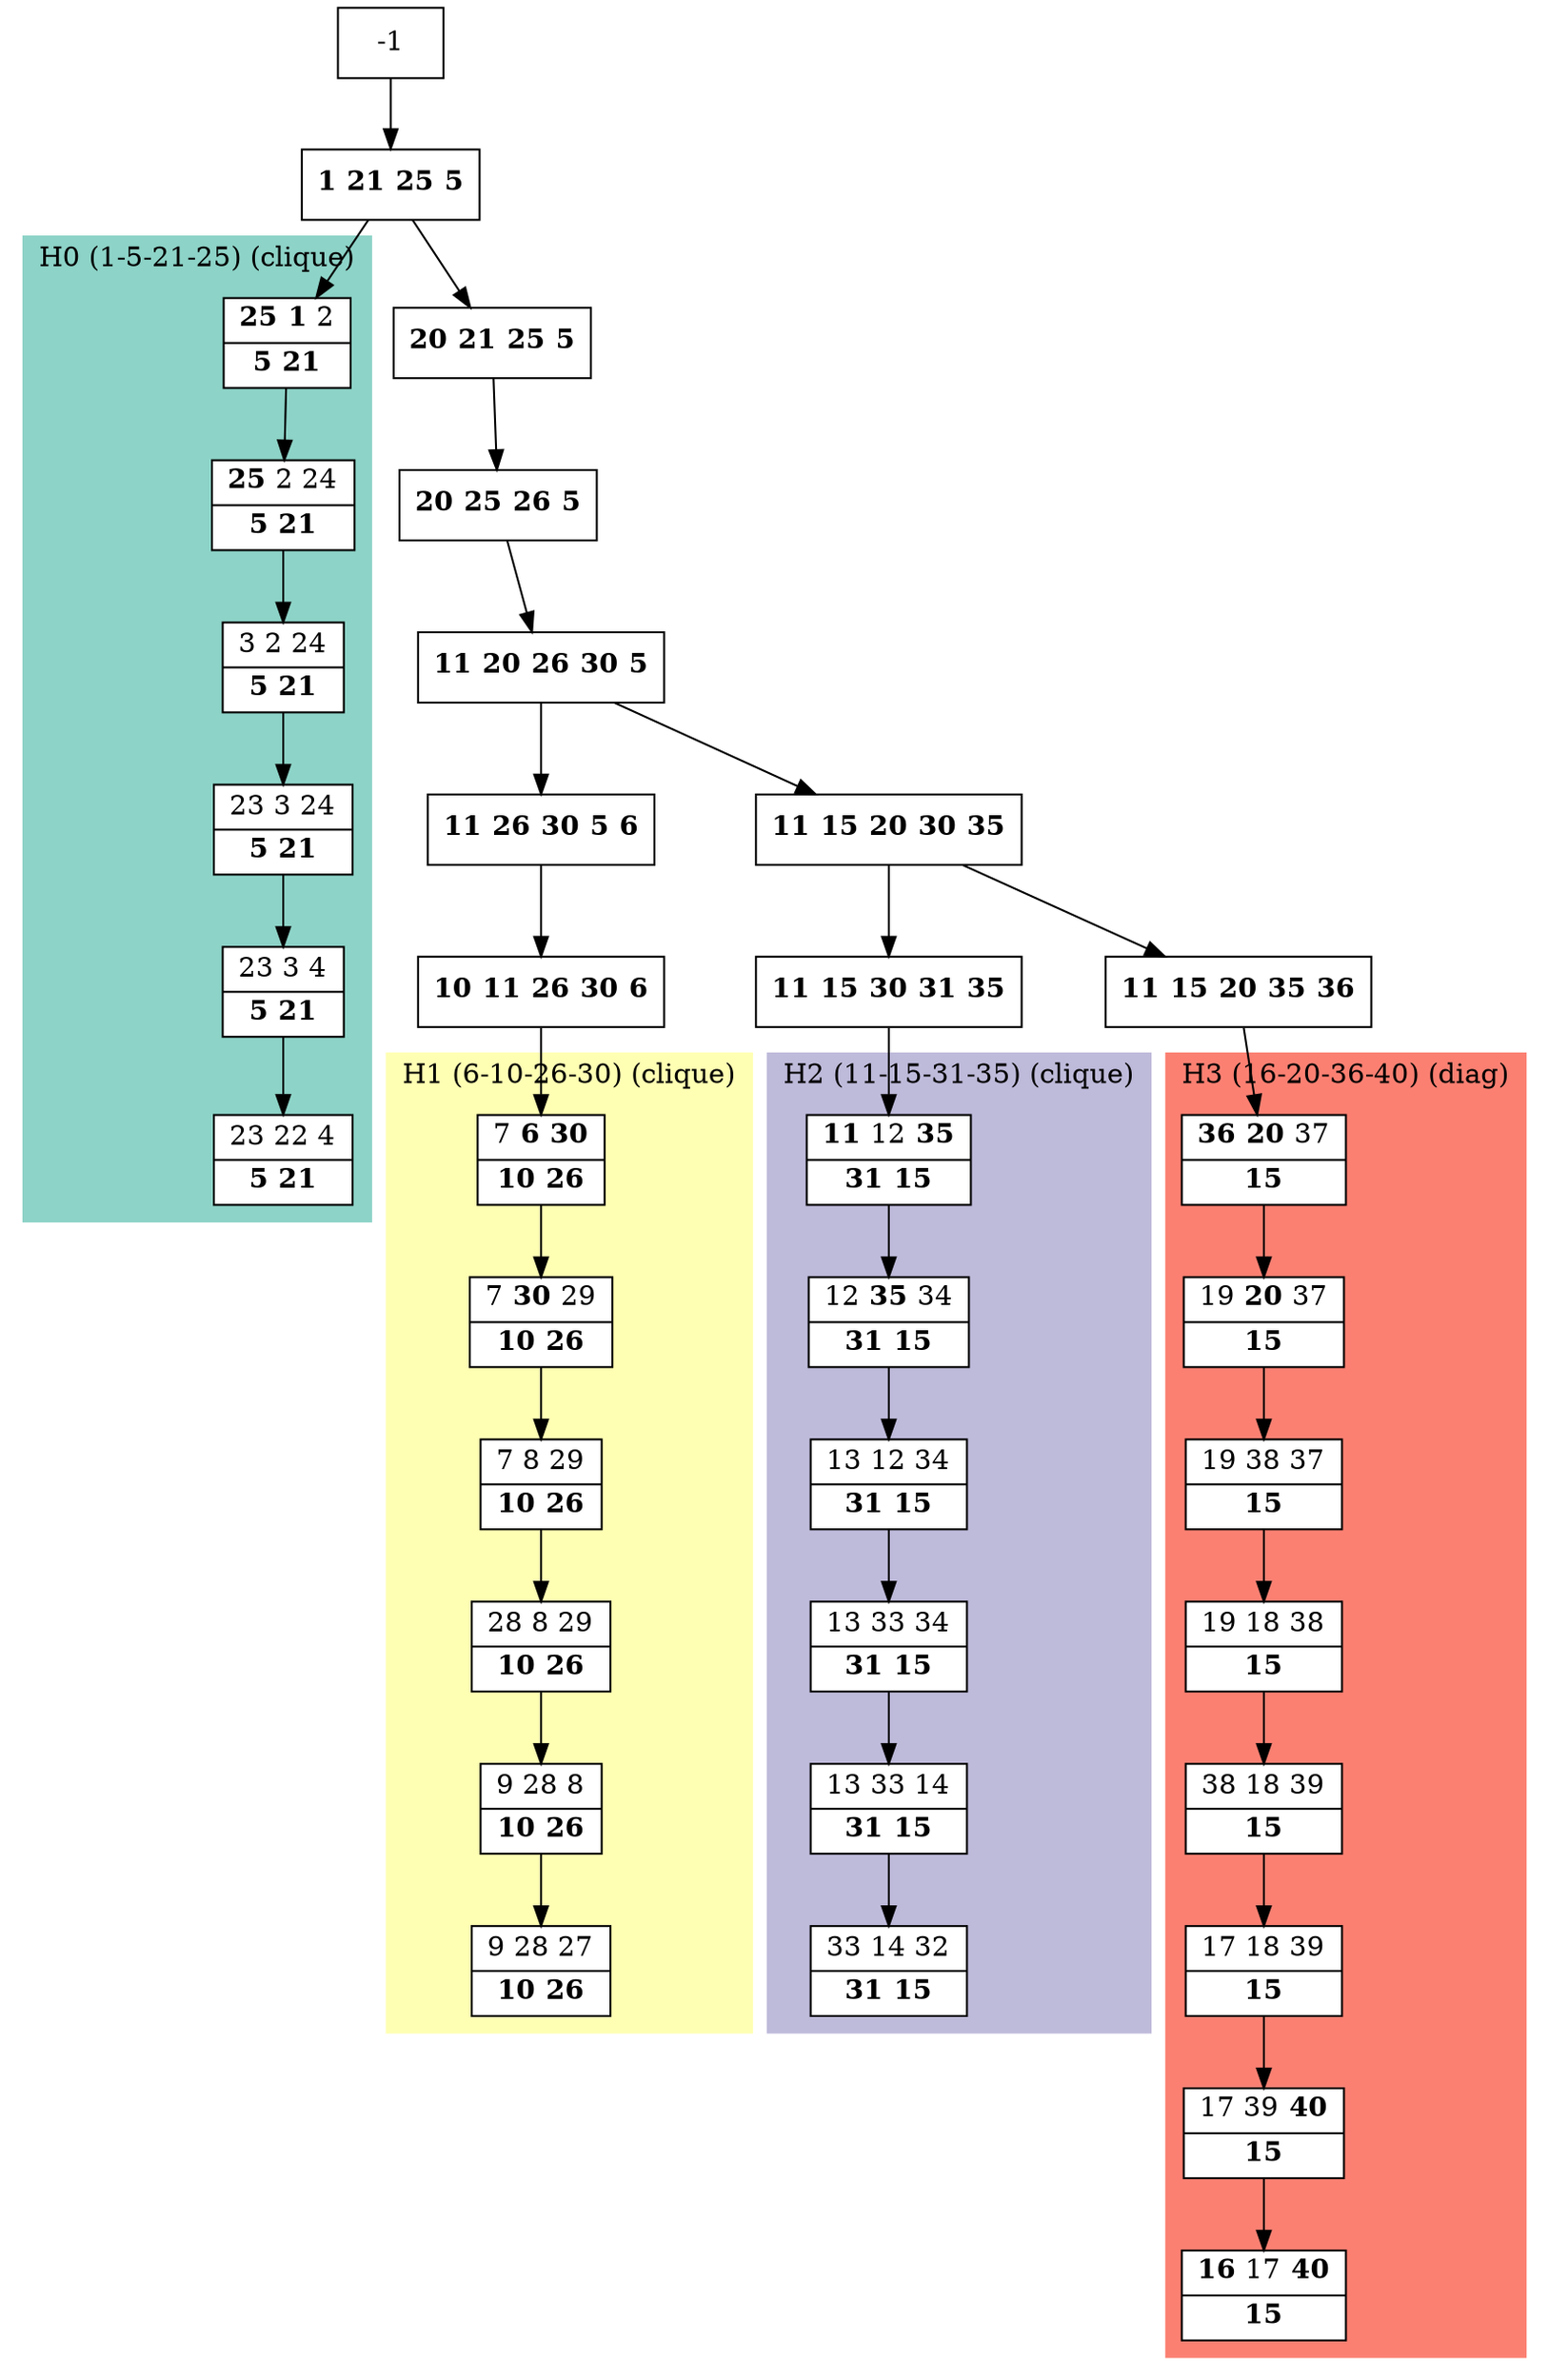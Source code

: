 digraph G {
    node [shape=box];
    subgraph cluster0 {
        node [style=filled,fillcolor=white];
        labeljust="l";
        style=filled;
        color="#8DD3C7";
        H0_0 -> H0_1 -> H0_2 -> H0_3 -> H0_4 -> H0_5;
        label="H0 (1-5-21-25) (clique)";
    }
    subgraph cluster1 {
        node [style=filled,fillcolor=white];
        labeljust="l";
        style=filled;
        color="#FFFFB3";
        H1_0 -> H1_1 -> H1_2 -> H1_3 -> H1_4 -> H1_5;
        label="H1 (6-10-26-30) (clique)";
    }
    subgraph cluster2 {
        node [style=filled,fillcolor=white];
        labeljust="l";
        style=filled;
        color="#BEBADA";
        H2_0 -> H2_1 -> H2_2 -> H2_3 -> H2_4 -> H2_5;
        label="H2 (11-15-31-35) (clique)";
    }
    subgraph cluster3 {
        node [style=filled,fillcolor=white];
        labeljust="l";
        style=filled;
        color="#FB8072";
        H3_7 -> H3_6 -> H3_5 -> H3_4 -> H3_3 -> H3_2 -> H3_1 -> H3_0;
        label="H3 (16-20-36-40) (diag)";
    }
     1 [shape=record,label= <{ <b>1</b> <b>21</b> <b>25</b> <b>5</b>}> ];
     -1  ->  1;
     H0_0 [shape=record,label= <{ <b>25</b> <b>1</b> 2|  <b>5</b> <b>21</b>}> ];
     1  ->  H0_0;
     H0_1 [shape=record,label= <{ <b>25</b> 2 24|  <b>5</b> <b>21</b>}> ];
     H0_2 [shape=record,label= <{ 3 2 24|  <b>5</b> <b>21</b>}> ];
     H0_3 [shape=record,label= <{ 23 3 24|  <b>5</b> <b>21</b>}> ];
     H0_4 [shape=record,label= <{ 23 3 4|  <b>5</b> <b>21</b>}> ];
     H0_5 [shape=record,label= <{ 23 22 4|  <b>5</b> <b>21</b>}> ];
     28 [shape=record,label= <{ <b>20</b> <b>21</b> <b>25</b> <b>5</b>}> ];
     1  ->  28;
     27 [shape=record,label= <{ <b>20</b> <b>25</b> <b>26</b> <b>5</b>}> ];
     28  ->  27;
     17 [shape=record,label= <{ <b>11</b> <b>20</b> <b>26</b> <b>30</b> <b>5</b>}> ];
     27  ->  17;
     9 [shape=record,label= <{ <b>11</b> <b>26</b> <b>30</b> <b>5</b> <b>6</b>}> ];
     17  ->  9;
     10 [shape=record,label= <{ <b>10</b> <b>11</b> <b>26</b> <b>30</b> <b>6</b>}> ];
     9  ->  10;
     H1_0 [shape=record,label= <{ 7 <b>6</b> <b>30</b>|  <b>10</b> <b>26</b>}> ];
     10  ->  H1_0;
     H1_1 [shape=record,label= <{ 7 <b>30</b> 29|  <b>10</b> <b>26</b>}> ];
     H1_2 [shape=record,label= <{ 7 8 29|  <b>10</b> <b>26</b>}> ];
     H1_3 [shape=record,label= <{ 28 8 29|  <b>10</b> <b>26</b>}> ];
     H1_4 [shape=record,label= <{ 9 28 8|  <b>10</b> <b>26</b>}> ];
     H1_5 [shape=record,label= <{ 9 28 27|  <b>10</b> <b>26</b>}> ];
     18 [shape=record,label= <{ <b>11</b> <b>15</b> <b>20</b> <b>30</b> <b>35</b>}> ];
     17  ->  18;
     19 [shape=record,label= <{ <b>11</b> <b>15</b> <b>30</b> <b>31</b> <b>35</b>}> ];
     18  ->  19;
     H2_0 [shape=record,label= <{ <b>11</b> 12 <b>35</b>|  <b>31</b> <b>15</b>}> ];
     19  ->  H2_0;
     H2_1 [shape=record,label= <{ 12 <b>35</b> 34|  <b>31</b> <b>15</b>}> ];
     H2_2 [shape=record,label= <{ 13 12 34|  <b>31</b> <b>15</b>}> ];
     H2_3 [shape=record,label= <{ 13 33 34|  <b>31</b> <b>15</b>}> ];
     H2_4 [shape=record,label= <{ 13 33 14|  <b>31</b> <b>15</b>}> ];
     H2_5 [shape=record,label= <{ 33 14 32|  <b>31</b> <b>15</b>}> ];
     25 [shape=record,label= <{ <b>11</b> <b>15</b> <b>20</b> <b>35</b> <b>36</b>}> ];
     18  ->  25;
     H3_7 [shape=record,label= <{ <b>36</b> <b>20</b> 37|  <b>15</b>}> ];
     25  ->  H3_7;
     H3_6 [shape=record,label= <{ 19 <b>20</b> 37|  <b>15</b>}> ];
     H3_5 [shape=record,label= <{ 19 38 37|  <b>15</b>}> ];
     H3_4 [shape=record,label= <{ 19 18 38|  <b>15</b>}> ];
     H3_3 [shape=record,label= <{ 38 18 39|  <b>15</b>}> ];
     H3_2 [shape=record,label= <{ 17 18 39|  <b>15</b>}> ];
     H3_1 [shape=record,label= <{ 17 39 <b>40</b>|  <b>15</b>}> ];
     H3_0 [shape=record,label= <{ <b>16</b> 17 <b>40</b>|  <b>15</b>}> ];
}
